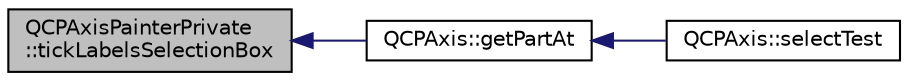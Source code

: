 digraph "QCPAxisPainterPrivate::tickLabelsSelectionBox"
{
  edge [fontname="Helvetica",fontsize="10",labelfontname="Helvetica",labelfontsize="10"];
  node [fontname="Helvetica",fontsize="10",shape=record];
  rankdir="LR";
  Node83 [label="QCPAxisPainterPrivate\l::tickLabelsSelectionBox",height=0.2,width=0.4,color="black", fillcolor="grey75", style="filled", fontcolor="black"];
  Node83 -> Node84 [dir="back",color="midnightblue",fontsize="10",style="solid",fontname="Helvetica"];
  Node84 [label="QCPAxis::getPartAt",height=0.2,width=0.4,color="black", fillcolor="white", style="filled",URL="$d2/deb/class_q_c_p_axis.html#a22ab2d71d7341b9b3974c0dd10619af2"];
  Node84 -> Node85 [dir="back",color="midnightblue",fontsize="10",style="solid",fontname="Helvetica"];
  Node85 [label="QCPAxis::selectTest",height=0.2,width=0.4,color="black", fillcolor="white", style="filled",URL="$d2/deb/class_q_c_p_axis.html#a48e4f1bafd1826ba2ad46b691205bb90"];
}
